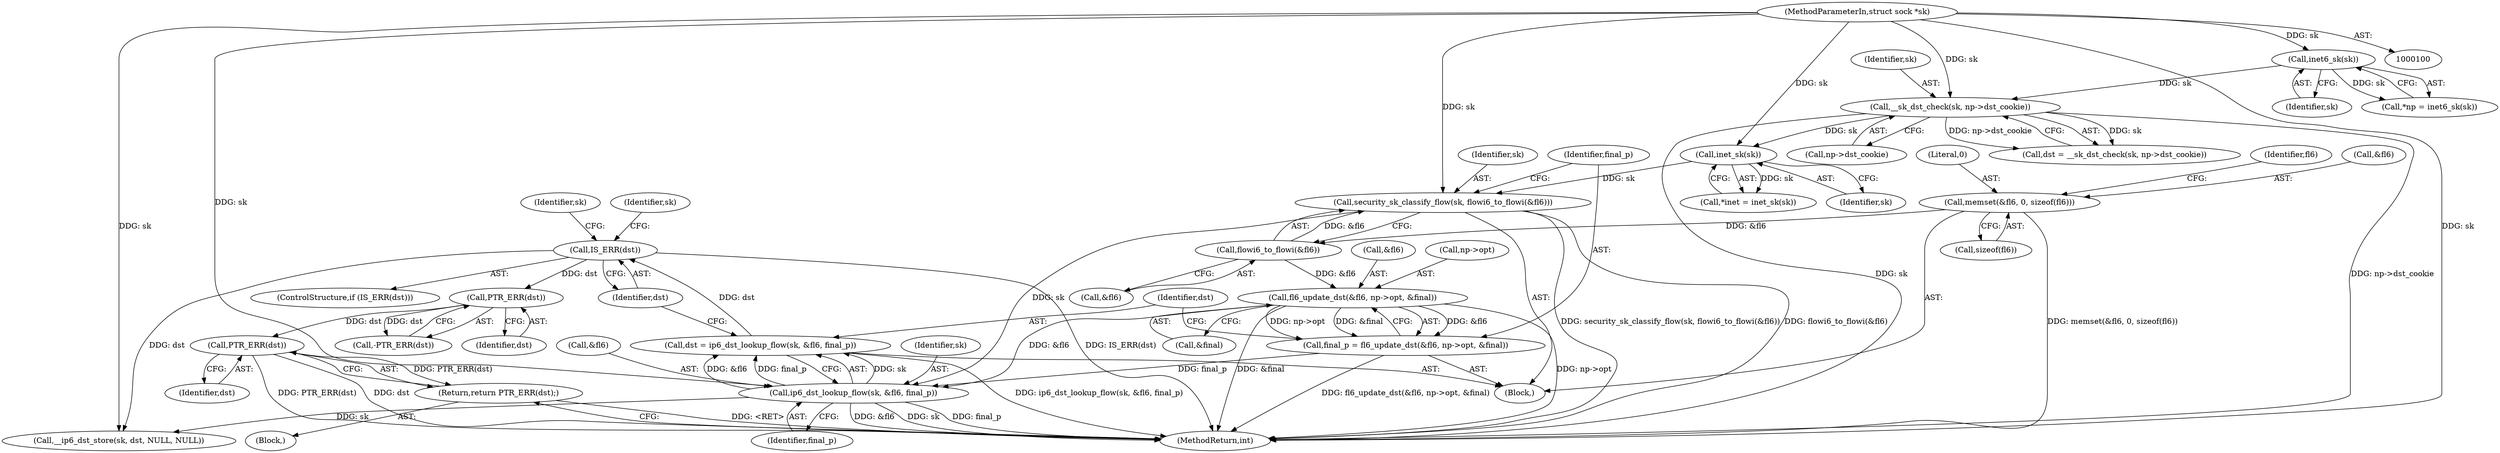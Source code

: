 digraph "1_linux_45f6fad84cc305103b28d73482b344d7f5b76f39_3@pointer" {
"1000229" [label="(Call,PTR_ERR(dst))"];
"1000226" [label="(Call,PTR_ERR(dst))"];
"1000213" [label="(Call,IS_ERR(dst))"];
"1000205" [label="(Call,dst = ip6_dst_lookup_flow(sk, &fl6, final_p))"];
"1000207" [label="(Call,ip6_dst_lookup_flow(sk, &fl6, final_p))"];
"1000190" [label="(Call,security_sk_classify_flow(sk, flowi6_to_flowi(&fl6)))"];
"1000123" [label="(Call,inet_sk(sk))"];
"1000111" [label="(Call,__sk_dst_check(sk, np->dst_cookie))"];
"1000106" [label="(Call,inet6_sk(sk))"];
"1000101" [label="(MethodParameterIn,struct sock *sk)"];
"1000192" [label="(Call,flowi6_to_flowi(&fl6))"];
"1000128" [label="(Call,memset(&fl6, 0, sizeof(fl6)))"];
"1000197" [label="(Call,fl6_update_dst(&fl6, np->opt, &final))"];
"1000195" [label="(Call,final_p = fl6_update_dst(&fl6, np->opt, &final))"];
"1000228" [label="(Return,return PTR_ERR(dst);)"];
"1000208" [label="(Identifier,sk)"];
"1000128" [label="(Call,memset(&fl6, 0, sizeof(fl6)))"];
"1000238" [label="(MethodReturn,int)"];
"1000212" [label="(ControlStructure,if (IS_ERR(dst)))"];
"1000113" [label="(Call,np->dst_cookie)"];
"1000227" [label="(Identifier,dst)"];
"1000112" [label="(Identifier,sk)"];
"1000232" [label="(Identifier,sk)"];
"1000107" [label="(Identifier,sk)"];
"1000207" [label="(Call,ip6_dst_lookup_flow(sk, &fl6, final_p))"];
"1000106" [label="(Call,inet6_sk(sk))"];
"1000119" [label="(Block,)"];
"1000214" [label="(Identifier,dst)"];
"1000124" [label="(Identifier,sk)"];
"1000225" [label="(Call,-PTR_ERR(dst))"];
"1000131" [label="(Literal,0)"];
"1000213" [label="(Call,IS_ERR(dst))"];
"1000197" [label="(Call,fl6_update_dst(&fl6, np->opt, &final))"];
"1000228" [label="(Return,return PTR_ERR(dst);)"];
"1000218" [label="(Identifier,sk)"];
"1000101" [label="(MethodParameterIn,struct sock *sk)"];
"1000123" [label="(Call,inet_sk(sk))"];
"1000215" [label="(Block,)"];
"1000109" [label="(Call,dst = __sk_dst_check(sk, np->dst_cookie))"];
"1000191" [label="(Identifier,sk)"];
"1000231" [label="(Call,__ip6_dst_store(sk, dst, NULL, NULL))"];
"1000132" [label="(Call,sizeof(fl6))"];
"1000190" [label="(Call,security_sk_classify_flow(sk, flowi6_to_flowi(&fl6)))"];
"1000196" [label="(Identifier,final_p)"];
"1000203" [label="(Call,&final)"];
"1000111" [label="(Call,__sk_dst_check(sk, np->dst_cookie))"];
"1000211" [label="(Identifier,final_p)"];
"1000193" [label="(Call,&fl6)"];
"1000136" [label="(Identifier,fl6)"];
"1000192" [label="(Call,flowi6_to_flowi(&fl6))"];
"1000230" [label="(Identifier,dst)"];
"1000121" [label="(Call,*inet = inet_sk(sk))"];
"1000104" [label="(Call,*np = inet6_sk(sk))"];
"1000129" [label="(Call,&fl6)"];
"1000205" [label="(Call,dst = ip6_dst_lookup_flow(sk, &fl6, final_p))"];
"1000200" [label="(Call,np->opt)"];
"1000229" [label="(Call,PTR_ERR(dst))"];
"1000206" [label="(Identifier,dst)"];
"1000209" [label="(Call,&fl6)"];
"1000195" [label="(Call,final_p = fl6_update_dst(&fl6, np->opt, &final))"];
"1000198" [label="(Call,&fl6)"];
"1000226" [label="(Call,PTR_ERR(dst))"];
"1000229" -> "1000228"  [label="AST: "];
"1000229" -> "1000230"  [label="CFG: "];
"1000230" -> "1000229"  [label="AST: "];
"1000228" -> "1000229"  [label="CFG: "];
"1000229" -> "1000238"  [label="DDG: PTR_ERR(dst)"];
"1000229" -> "1000238"  [label="DDG: dst"];
"1000229" -> "1000228"  [label="DDG: PTR_ERR(dst)"];
"1000226" -> "1000229"  [label="DDG: dst"];
"1000226" -> "1000225"  [label="AST: "];
"1000226" -> "1000227"  [label="CFG: "];
"1000227" -> "1000226"  [label="AST: "];
"1000225" -> "1000226"  [label="CFG: "];
"1000226" -> "1000225"  [label="DDG: dst"];
"1000213" -> "1000226"  [label="DDG: dst"];
"1000213" -> "1000212"  [label="AST: "];
"1000213" -> "1000214"  [label="CFG: "];
"1000214" -> "1000213"  [label="AST: "];
"1000218" -> "1000213"  [label="CFG: "];
"1000232" -> "1000213"  [label="CFG: "];
"1000213" -> "1000238"  [label="DDG: IS_ERR(dst)"];
"1000205" -> "1000213"  [label="DDG: dst"];
"1000213" -> "1000231"  [label="DDG: dst"];
"1000205" -> "1000119"  [label="AST: "];
"1000205" -> "1000207"  [label="CFG: "];
"1000206" -> "1000205"  [label="AST: "];
"1000207" -> "1000205"  [label="AST: "];
"1000214" -> "1000205"  [label="CFG: "];
"1000205" -> "1000238"  [label="DDG: ip6_dst_lookup_flow(sk, &fl6, final_p)"];
"1000207" -> "1000205"  [label="DDG: sk"];
"1000207" -> "1000205"  [label="DDG: &fl6"];
"1000207" -> "1000205"  [label="DDG: final_p"];
"1000207" -> "1000211"  [label="CFG: "];
"1000208" -> "1000207"  [label="AST: "];
"1000209" -> "1000207"  [label="AST: "];
"1000211" -> "1000207"  [label="AST: "];
"1000207" -> "1000238"  [label="DDG: &fl6"];
"1000207" -> "1000238"  [label="DDG: sk"];
"1000207" -> "1000238"  [label="DDG: final_p"];
"1000190" -> "1000207"  [label="DDG: sk"];
"1000101" -> "1000207"  [label="DDG: sk"];
"1000197" -> "1000207"  [label="DDG: &fl6"];
"1000195" -> "1000207"  [label="DDG: final_p"];
"1000207" -> "1000231"  [label="DDG: sk"];
"1000190" -> "1000119"  [label="AST: "];
"1000190" -> "1000192"  [label="CFG: "];
"1000191" -> "1000190"  [label="AST: "];
"1000192" -> "1000190"  [label="AST: "];
"1000196" -> "1000190"  [label="CFG: "];
"1000190" -> "1000238"  [label="DDG: security_sk_classify_flow(sk, flowi6_to_flowi(&fl6))"];
"1000190" -> "1000238"  [label="DDG: flowi6_to_flowi(&fl6)"];
"1000123" -> "1000190"  [label="DDG: sk"];
"1000101" -> "1000190"  [label="DDG: sk"];
"1000192" -> "1000190"  [label="DDG: &fl6"];
"1000123" -> "1000121"  [label="AST: "];
"1000123" -> "1000124"  [label="CFG: "];
"1000124" -> "1000123"  [label="AST: "];
"1000121" -> "1000123"  [label="CFG: "];
"1000123" -> "1000121"  [label="DDG: sk"];
"1000111" -> "1000123"  [label="DDG: sk"];
"1000101" -> "1000123"  [label="DDG: sk"];
"1000111" -> "1000109"  [label="AST: "];
"1000111" -> "1000113"  [label="CFG: "];
"1000112" -> "1000111"  [label="AST: "];
"1000113" -> "1000111"  [label="AST: "];
"1000109" -> "1000111"  [label="CFG: "];
"1000111" -> "1000238"  [label="DDG: sk"];
"1000111" -> "1000238"  [label="DDG: np->dst_cookie"];
"1000111" -> "1000109"  [label="DDG: sk"];
"1000111" -> "1000109"  [label="DDG: np->dst_cookie"];
"1000106" -> "1000111"  [label="DDG: sk"];
"1000101" -> "1000111"  [label="DDG: sk"];
"1000106" -> "1000104"  [label="AST: "];
"1000106" -> "1000107"  [label="CFG: "];
"1000107" -> "1000106"  [label="AST: "];
"1000104" -> "1000106"  [label="CFG: "];
"1000106" -> "1000104"  [label="DDG: sk"];
"1000101" -> "1000106"  [label="DDG: sk"];
"1000101" -> "1000100"  [label="AST: "];
"1000101" -> "1000238"  [label="DDG: sk"];
"1000101" -> "1000231"  [label="DDG: sk"];
"1000192" -> "1000193"  [label="CFG: "];
"1000193" -> "1000192"  [label="AST: "];
"1000128" -> "1000192"  [label="DDG: &fl6"];
"1000192" -> "1000197"  [label="DDG: &fl6"];
"1000128" -> "1000119"  [label="AST: "];
"1000128" -> "1000132"  [label="CFG: "];
"1000129" -> "1000128"  [label="AST: "];
"1000131" -> "1000128"  [label="AST: "];
"1000132" -> "1000128"  [label="AST: "];
"1000136" -> "1000128"  [label="CFG: "];
"1000128" -> "1000238"  [label="DDG: memset(&fl6, 0, sizeof(fl6))"];
"1000197" -> "1000195"  [label="AST: "];
"1000197" -> "1000203"  [label="CFG: "];
"1000198" -> "1000197"  [label="AST: "];
"1000200" -> "1000197"  [label="AST: "];
"1000203" -> "1000197"  [label="AST: "];
"1000195" -> "1000197"  [label="CFG: "];
"1000197" -> "1000238"  [label="DDG: np->opt"];
"1000197" -> "1000238"  [label="DDG: &final"];
"1000197" -> "1000195"  [label="DDG: &fl6"];
"1000197" -> "1000195"  [label="DDG: np->opt"];
"1000197" -> "1000195"  [label="DDG: &final"];
"1000195" -> "1000119"  [label="AST: "];
"1000196" -> "1000195"  [label="AST: "];
"1000206" -> "1000195"  [label="CFG: "];
"1000195" -> "1000238"  [label="DDG: fl6_update_dst(&fl6, np->opt, &final)"];
"1000228" -> "1000215"  [label="AST: "];
"1000238" -> "1000228"  [label="CFG: "];
"1000228" -> "1000238"  [label="DDG: <RET>"];
}
